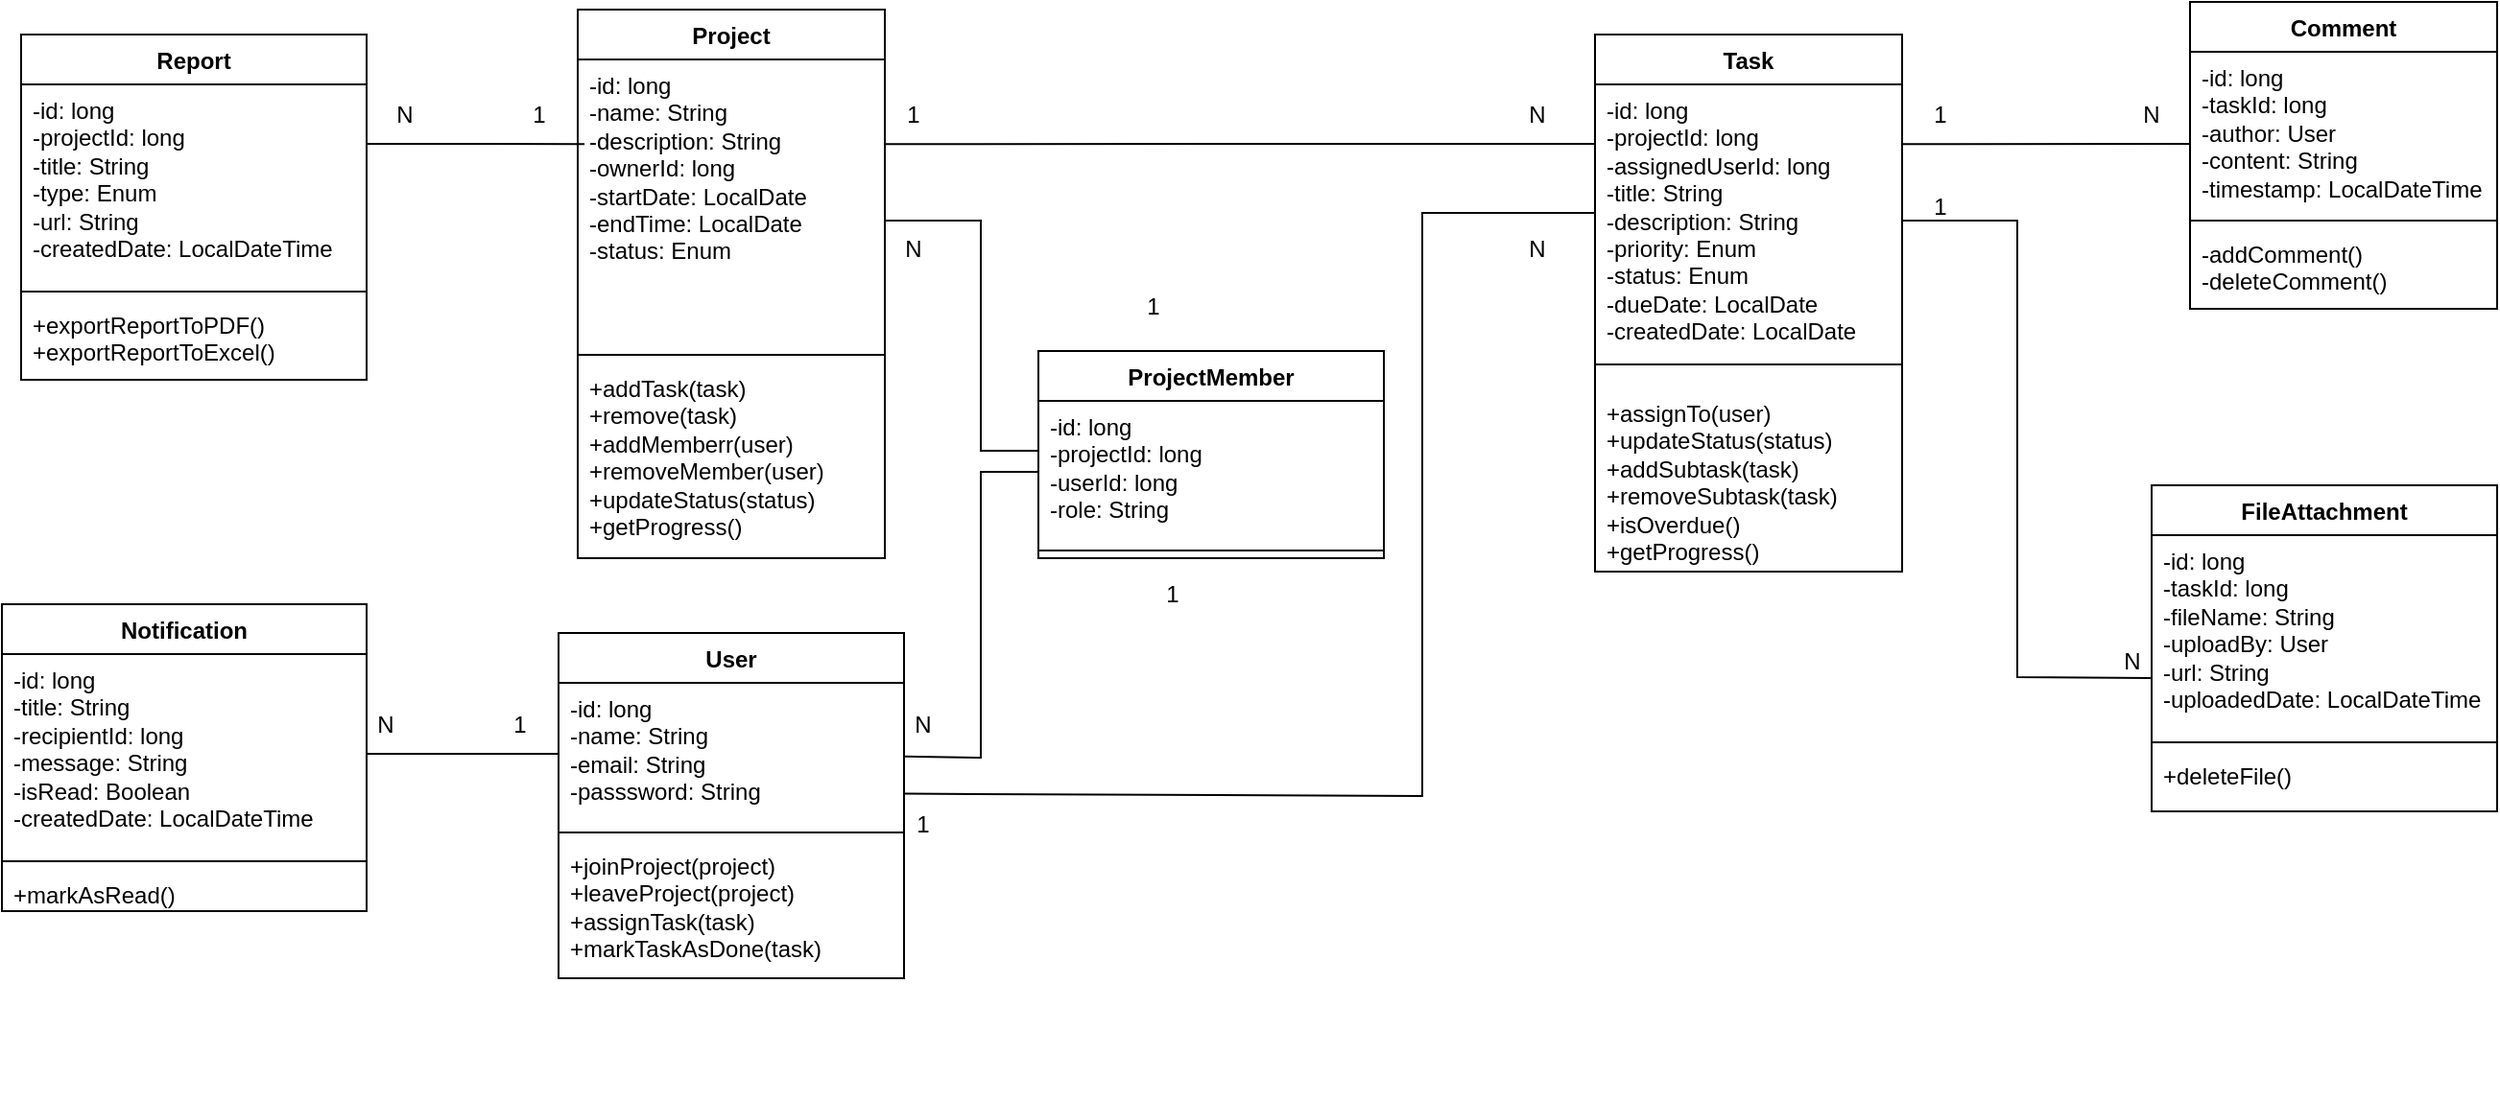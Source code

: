 <mxfile version="27.1.4">
  <diagram id="C5RBs43oDa-KdzZeNtuy" name="Page-1">
    <mxGraphModel dx="2776" dy="925" grid="1" gridSize="10" guides="1" tooltips="1" connect="1" arrows="1" fold="1" page="1" pageScale="1" pageWidth="827" pageHeight="1169" math="0" shadow="0">
      <root>
        <mxCell id="WIyWlLk6GJQsqaUBKTNV-0" />
        <mxCell id="WIyWlLk6GJQsqaUBKTNV-1" parent="WIyWlLk6GJQsqaUBKTNV-0" />
        <mxCell id="zriCwS3uAFaA8U-9Uzes-4" value="Project" style="swimlane;fontStyle=1;align=center;verticalAlign=top;childLayout=stackLayout;horizontal=1;startSize=26;horizontalStack=0;resizeParent=1;resizeParentMax=0;resizeLast=0;collapsible=1;marginBottom=0;whiteSpace=wrap;html=1;" parent="WIyWlLk6GJQsqaUBKTNV-1" vertex="1">
          <mxGeometry x="-470" y="10" width="160" height="286" as="geometry" />
        </mxCell>
        <mxCell id="zriCwS3uAFaA8U-9Uzes-5" value="-id: long&lt;div&gt;-name: String&lt;/div&gt;&lt;div&gt;-description: String&lt;/div&gt;&lt;div&gt;-ownerId: long&lt;/div&gt;&lt;div&gt;-startDate: LocalDate&lt;/div&gt;&lt;div&gt;-endTime: LocalDate&lt;/div&gt;&lt;div&gt;-status: Enum&lt;/div&gt;&lt;div&gt;&lt;br&gt;&lt;/div&gt;" style="text;strokeColor=none;fillColor=none;align=left;verticalAlign=top;spacingLeft=4;spacingRight=4;overflow=hidden;rotatable=0;points=[[0,0.5],[1,0.5]];portConstraint=eastwest;whiteSpace=wrap;html=1;" parent="zriCwS3uAFaA8U-9Uzes-4" vertex="1">
          <mxGeometry y="26" width="160" height="150" as="geometry" />
        </mxCell>
        <mxCell id="zriCwS3uAFaA8U-9Uzes-6" value="" style="line;strokeWidth=1;fillColor=none;align=left;verticalAlign=middle;spacingTop=-1;spacingLeft=3;spacingRight=3;rotatable=0;labelPosition=right;points=[];portConstraint=eastwest;strokeColor=inherit;" parent="zriCwS3uAFaA8U-9Uzes-4" vertex="1">
          <mxGeometry y="176" width="160" height="8" as="geometry" />
        </mxCell>
        <mxCell id="zriCwS3uAFaA8U-9Uzes-7" value="+addTask(task)&lt;div&gt;+remove(task)&lt;/div&gt;&lt;div&gt;+addMemberr(user)&lt;/div&gt;&lt;div&gt;+removeMember(user)&lt;/div&gt;&lt;div&gt;+updateStatus(status)&lt;/div&gt;&lt;div&gt;+getProgress()&lt;/div&gt;" style="text;strokeColor=none;fillColor=none;align=left;verticalAlign=top;spacingLeft=4;spacingRight=4;overflow=hidden;rotatable=0;points=[[0,0.5],[1,0.5]];portConstraint=eastwest;whiteSpace=wrap;html=1;" parent="zriCwS3uAFaA8U-9Uzes-4" vertex="1">
          <mxGeometry y="184" width="160" height="102" as="geometry" />
        </mxCell>
        <mxCell id="zriCwS3uAFaA8U-9Uzes-8" value="Task" style="swimlane;fontStyle=1;align=center;verticalAlign=top;childLayout=stackLayout;horizontal=1;startSize=26;horizontalStack=0;resizeParent=1;resizeParentMax=0;resizeLast=0;collapsible=1;marginBottom=0;whiteSpace=wrap;html=1;" parent="WIyWlLk6GJQsqaUBKTNV-1" vertex="1">
          <mxGeometry x="60" y="23" width="160" height="280" as="geometry" />
        </mxCell>
        <mxCell id="zriCwS3uAFaA8U-9Uzes-9" value="-id: long&lt;div&gt;-projectId: long&lt;/div&gt;&lt;div&gt;-assignedUserId: long&lt;br&gt;&lt;div&gt;-title: String&lt;/div&gt;&lt;div&gt;-description: String&lt;/div&gt;&lt;div&gt;&lt;span style=&quot;background-color: transparent; color: light-dark(rgb(0, 0, 0), rgb(255, 255, 255));&quot;&gt;-priority: Enum&lt;/span&gt;&lt;/div&gt;&lt;div&gt;-status: Enum&lt;/div&gt;&lt;div&gt;-dueDate:&amp;nbsp;&lt;span style=&quot;background-color: transparent; color: light-dark(rgb(0, 0, 0), rgb(255, 255, 255));&quot;&gt;LocalDate&lt;/span&gt;&lt;/div&gt;&lt;div&gt;-createdDate:&amp;nbsp;&lt;span style=&quot;background-color: transparent; color: light-dark(rgb(0, 0, 0), rgb(255, 255, 255));&quot;&gt;LocalDate&lt;/span&gt;&lt;/div&gt;&lt;div&gt;-updateDate:&amp;nbsp;&lt;span style=&quot;background-color: transparent; color: light-dark(rgb(0, 0, 0), rgb(255, 255, 255));&quot;&gt;LocalDate&lt;/span&gt;&lt;/div&gt;&lt;div&gt;&lt;br&gt;&lt;/div&gt;&lt;/div&gt;" style="text;strokeColor=none;fillColor=none;align=left;verticalAlign=top;spacingLeft=4;spacingRight=4;overflow=hidden;rotatable=0;points=[[0,0.5],[1,0.5]];portConstraint=eastwest;whiteSpace=wrap;html=1;" parent="zriCwS3uAFaA8U-9Uzes-8" vertex="1">
          <mxGeometry y="26" width="160" height="134" as="geometry" />
        </mxCell>
        <mxCell id="zriCwS3uAFaA8U-9Uzes-10" value="" style="line;strokeWidth=1;fillColor=none;align=left;verticalAlign=middle;spacingTop=-1;spacingLeft=3;spacingRight=3;rotatable=0;labelPosition=right;points=[];portConstraint=eastwest;strokeColor=inherit;" parent="zriCwS3uAFaA8U-9Uzes-8" vertex="1">
          <mxGeometry y="160" width="160" height="24" as="geometry" />
        </mxCell>
        <mxCell id="zriCwS3uAFaA8U-9Uzes-16" value="+assignTo(user)&lt;div&gt;+updateStatus(status)&lt;/div&gt;&lt;div&gt;+addSubtask(task)&lt;/div&gt;&lt;div&gt;+removeSubtask(task)&lt;/div&gt;&lt;div&gt;+isOverdue()&lt;/div&gt;&lt;div&gt;+getProgress()&lt;/div&gt;" style="text;strokeColor=none;fillColor=none;align=left;verticalAlign=top;spacingLeft=4;spacingRight=4;overflow=hidden;rotatable=0;points=[[0,0.5],[1,0.5]];portConstraint=eastwest;whiteSpace=wrap;html=1;" parent="zriCwS3uAFaA8U-9Uzes-8" vertex="1">
          <mxGeometry y="184" width="160" height="96" as="geometry" />
        </mxCell>
        <mxCell id="zriCwS3uAFaA8U-9Uzes-13" value="&lt;span style=&quot;color: rgba(0, 0, 0, 0); font-family: monospace; font-size: 0px; text-align: start;&quot;&gt;%3CmxGraphModel%3E%3Croot%3E%3CmxCell%20id%3D%220%22%2F%3E%3CmxCell%20id%3D%221%22%20parent%3D%220%22%2F%3E%3CmxCell%20id%3D%222%22%20value%3D%22%2B%20assignTo(user)%26lt%3Bdiv%26gt%3B%2BupdateStatus(status)%26lt%3B%2Fdiv%26gt%3B%26lt%3Bdiv%26gt%3B%2BaddSubtask(task)%26lt%3B%2Fdiv%26gt%3B%26lt%3Bdiv%26gt%3B%2BremoveSubtask(task)%26lt%3B%2Fdiv%26gt%3B%26lt%3Bdiv%26gt%3B%2BisOverdue()%26lt%3B%2Fdiv%26gt%3B%26lt%3Bdiv%26gt%3B%2BgetProgress()%26lt%3B%2Fdiv%26gt%3B%22%20style%3D%22text%3BstrokeColor%3Dnone%3BfillColor%3Dnone%3Balign%3Dleft%3BverticalAlign%3Dtop%3BspacingLeft%3D4%3BspacingRight%3D4%3Boverflow%3Dhidden%3Brotatable%3D0%3Bpoints%3D%5B%5B0%2C0.5%5D%2C%5B1%2C0.5%5D%5D%3BportConstraint%3Deastwest%3BwhiteSpace%3Dwrap%3Bhtml%3D1%3B%22%20vertex%3D%221%22%20parent%3D%221%22%3E%3CmxGeometry%20x%3D%22-50%22%20y%3D%22594%22%20width%3D%22160%22%20height%3D%2284%22%20as%3D%22geometry%22%2F%3E%3C%2FmxCell%3E%3C%2Froot%3E%3C%2FmxGraphModel%3E&lt;/span&gt;" style="text;html=1;align=center;verticalAlign=middle;resizable=0;points=[];autosize=1;strokeColor=none;fillColor=none;" parent="WIyWlLk6GJQsqaUBKTNV-1" vertex="1">
          <mxGeometry x="-20" y="548" width="20" height="30" as="geometry" />
        </mxCell>
        <mxCell id="zriCwS3uAFaA8U-9Uzes-18" value="User" style="swimlane;fontStyle=1;align=center;verticalAlign=top;childLayout=stackLayout;horizontal=1;startSize=26;horizontalStack=0;resizeParent=1;resizeParentMax=0;resizeLast=0;collapsible=1;marginBottom=0;whiteSpace=wrap;html=1;" parent="WIyWlLk6GJQsqaUBKTNV-1" vertex="1">
          <mxGeometry x="-480" y="335" width="180" height="180" as="geometry" />
        </mxCell>
        <mxCell id="zriCwS3uAFaA8U-9Uzes-19" value="-id: long&lt;div&gt;&lt;span style=&quot;background-color: transparent; color: light-dark(rgb(0, 0, 0), rgb(255, 255, 255));&quot;&gt;-name: String&lt;/span&gt;&lt;div&gt;-email: String&lt;/div&gt;&lt;div&gt;-passsword: String&lt;/div&gt;&lt;/div&gt;" style="text;strokeColor=none;fillColor=none;align=left;verticalAlign=top;spacingLeft=4;spacingRight=4;overflow=hidden;rotatable=0;points=[[0,0.5],[1,0.5]];portConstraint=eastwest;whiteSpace=wrap;html=1;" parent="zriCwS3uAFaA8U-9Uzes-18" vertex="1">
          <mxGeometry y="26" width="180" height="74" as="geometry" />
        </mxCell>
        <mxCell id="zriCwS3uAFaA8U-9Uzes-20" value="" style="line;strokeWidth=1;fillColor=none;align=left;verticalAlign=middle;spacingTop=-1;spacingLeft=3;spacingRight=3;rotatable=0;labelPosition=right;points=[];portConstraint=eastwest;strokeColor=inherit;" parent="zriCwS3uAFaA8U-9Uzes-18" vertex="1">
          <mxGeometry y="100" width="180" height="8" as="geometry" />
        </mxCell>
        <mxCell id="zriCwS3uAFaA8U-9Uzes-21" value="+joinProject(project)&lt;div&gt;+leaveProject(project)&lt;/div&gt;&lt;div&gt;&lt;span style=&quot;background-color: transparent; color: light-dark(rgb(0, 0, 0), rgb(255, 255, 255));&quot;&gt;+assignTask(task)&lt;/span&gt;&lt;/div&gt;&lt;div&gt;+markTaskAsDone(task)&lt;/div&gt;" style="text;strokeColor=none;fillColor=none;align=left;verticalAlign=top;spacingLeft=4;spacingRight=4;overflow=hidden;rotatable=0;points=[[0,0.5],[1,0.5]];portConstraint=eastwest;whiteSpace=wrap;html=1;" parent="zriCwS3uAFaA8U-9Uzes-18" vertex="1">
          <mxGeometry y="108" width="180" height="72" as="geometry" />
        </mxCell>
        <mxCell id="zriCwS3uAFaA8U-9Uzes-22" value="Comment" style="swimlane;fontStyle=1;align=center;verticalAlign=top;childLayout=stackLayout;horizontal=1;startSize=26;horizontalStack=0;resizeParent=1;resizeParentMax=0;resizeLast=0;collapsible=1;marginBottom=0;whiteSpace=wrap;html=1;" parent="WIyWlLk6GJQsqaUBKTNV-1" vertex="1">
          <mxGeometry x="370" y="6" width="160" height="160" as="geometry" />
        </mxCell>
        <mxCell id="zriCwS3uAFaA8U-9Uzes-23" value="-id: long&lt;div&gt;-taskId: long&lt;br&gt;&lt;div&gt;-author: User&lt;/div&gt;&lt;div&gt;-content: String&lt;/div&gt;&lt;div&gt;-timestamp:&amp;nbsp;&lt;span style=&quot;background-color: transparent; color: light-dark(rgb(0, 0, 0), rgb(255, 255, 255));&quot;&gt;LocalDateTime&lt;/span&gt;&lt;/div&gt;&lt;div&gt;&lt;br&gt;&lt;/div&gt;&lt;/div&gt;" style="text;strokeColor=none;fillColor=none;align=left;verticalAlign=top;spacingLeft=4;spacingRight=4;overflow=hidden;rotatable=0;points=[[0,0.5],[1,0.5]];portConstraint=eastwest;whiteSpace=wrap;html=1;" parent="zriCwS3uAFaA8U-9Uzes-22" vertex="1">
          <mxGeometry y="26" width="160" height="84" as="geometry" />
        </mxCell>
        <mxCell id="zriCwS3uAFaA8U-9Uzes-24" value="" style="line;strokeWidth=1;fillColor=none;align=left;verticalAlign=middle;spacingTop=-1;spacingLeft=3;spacingRight=3;rotatable=0;labelPosition=right;points=[];portConstraint=eastwest;strokeColor=inherit;" parent="zriCwS3uAFaA8U-9Uzes-22" vertex="1">
          <mxGeometry y="110" width="160" height="8" as="geometry" />
        </mxCell>
        <mxCell id="zriCwS3uAFaA8U-9Uzes-25" value="-addComment()&lt;div&gt;-deleteComment()&lt;/div&gt;" style="text;strokeColor=none;fillColor=none;align=left;verticalAlign=top;spacingLeft=4;spacingRight=4;overflow=hidden;rotatable=0;points=[[0,0.5],[1,0.5]];portConstraint=eastwest;whiteSpace=wrap;html=1;" parent="zriCwS3uAFaA8U-9Uzes-22" vertex="1">
          <mxGeometry y="118" width="160" height="42" as="geometry" />
        </mxCell>
        <mxCell id="zriCwS3uAFaA8U-9Uzes-32" value="FileAttachment" style="swimlane;fontStyle=1;align=center;verticalAlign=top;childLayout=stackLayout;horizontal=1;startSize=26;horizontalStack=0;resizeParent=1;resizeParentMax=0;resizeLast=0;collapsible=1;marginBottom=0;whiteSpace=wrap;html=1;" parent="WIyWlLk6GJQsqaUBKTNV-1" vertex="1">
          <mxGeometry x="350" y="258" width="180" height="170" as="geometry" />
        </mxCell>
        <mxCell id="zriCwS3uAFaA8U-9Uzes-33" value="-id: long&lt;div&gt;-taskId: long&lt;br&gt;&lt;div&gt;&lt;span style=&quot;background-color: transparent; color: light-dark(rgb(0, 0, 0), rgb(255, 255, 255));&quot;&gt;-fileName: String&lt;/span&gt;&lt;/div&gt;&lt;div&gt;&lt;span style=&quot;background-color: transparent; color: light-dark(rgb(0, 0, 0), rgb(255, 255, 255));&quot;&gt;-uploadBy: User&lt;/span&gt;&lt;/div&gt;&lt;div&gt;-url: String&lt;/div&gt;&lt;div&gt;-uploadedDate:&amp;nbsp;&lt;span style=&quot;background-color: transparent; color: light-dark(rgb(0, 0, 0), rgb(255, 255, 255));&quot;&gt;LocalDateTime&lt;/span&gt;&lt;/div&gt;&lt;div&gt;&lt;br&gt;&lt;/div&gt;&lt;/div&gt;" style="text;strokeColor=none;fillColor=none;align=left;verticalAlign=top;spacingLeft=4;spacingRight=4;overflow=hidden;rotatable=0;points=[[0,0.5],[1,0.5]];portConstraint=eastwest;whiteSpace=wrap;html=1;" parent="zriCwS3uAFaA8U-9Uzes-32" vertex="1">
          <mxGeometry y="26" width="180" height="104" as="geometry" />
        </mxCell>
        <mxCell id="zriCwS3uAFaA8U-9Uzes-34" value="" style="line;strokeWidth=1;fillColor=none;align=left;verticalAlign=middle;spacingTop=-1;spacingLeft=3;spacingRight=3;rotatable=0;labelPosition=right;points=[];portConstraint=eastwest;strokeColor=inherit;" parent="zriCwS3uAFaA8U-9Uzes-32" vertex="1">
          <mxGeometry y="130" width="180" height="8" as="geometry" />
        </mxCell>
        <mxCell id="zriCwS3uAFaA8U-9Uzes-35" value="+deleteFile()" style="text;strokeColor=none;fillColor=none;align=left;verticalAlign=top;spacingLeft=4;spacingRight=4;overflow=hidden;rotatable=0;points=[[0,0.5],[1,0.5]];portConstraint=eastwest;whiteSpace=wrap;html=1;" parent="zriCwS3uAFaA8U-9Uzes-32" vertex="1">
          <mxGeometry y="138" width="180" height="32" as="geometry" />
        </mxCell>
        <mxCell id="zriCwS3uAFaA8U-9Uzes-28" value="Notification" style="swimlane;fontStyle=1;align=center;verticalAlign=top;childLayout=stackLayout;horizontal=1;startSize=26;horizontalStack=0;resizeParent=1;resizeParentMax=0;resizeLast=0;collapsible=1;marginBottom=0;whiteSpace=wrap;html=1;" parent="WIyWlLk6GJQsqaUBKTNV-1" vertex="1">
          <mxGeometry x="-770" y="320" width="190" height="160" as="geometry" />
        </mxCell>
        <mxCell id="zriCwS3uAFaA8U-9Uzes-29" value="-id: long&lt;br&gt;-title: String&lt;br&gt;&lt;div&gt;&lt;span style=&quot;background-color: transparent; color: light-dark(rgb(0, 0, 0), rgb(255, 255, 255));&quot;&gt;-recipientId: long&lt;/span&gt;&lt;/div&gt;&lt;div&gt;-message: String&lt;/div&gt;&lt;div&gt;-isRead: Boolean&lt;/div&gt;&lt;div&gt;-createdDate:&amp;nbsp;&lt;span style=&quot;background-color: transparent; color: light-dark(rgb(0, 0, 0), rgb(255, 255, 255));&quot;&gt;LocalDateTime&lt;/span&gt;&lt;/div&gt;&lt;div&gt;&lt;br&gt;&lt;/div&gt;" style="text;strokeColor=none;fillColor=none;align=left;verticalAlign=top;spacingLeft=4;spacingRight=4;overflow=hidden;rotatable=0;points=[[0,0.5],[1,0.5]];portConstraint=eastwest;whiteSpace=wrap;html=1;" parent="zriCwS3uAFaA8U-9Uzes-28" vertex="1">
          <mxGeometry y="26" width="190" height="104" as="geometry" />
        </mxCell>
        <mxCell id="zriCwS3uAFaA8U-9Uzes-30" value="" style="line;strokeWidth=1;fillColor=none;align=left;verticalAlign=middle;spacingTop=-1;spacingLeft=3;spacingRight=3;rotatable=0;labelPosition=right;points=[];portConstraint=eastwest;strokeColor=inherit;" parent="zriCwS3uAFaA8U-9Uzes-28" vertex="1">
          <mxGeometry y="130" width="190" height="8" as="geometry" />
        </mxCell>
        <mxCell id="zriCwS3uAFaA8U-9Uzes-31" value="+markAsRead()" style="text;strokeColor=none;fillColor=none;align=left;verticalAlign=top;spacingLeft=4;spacingRight=4;overflow=hidden;rotatable=0;points=[[0,0.5],[1,0.5]];portConstraint=eastwest;whiteSpace=wrap;html=1;" parent="zriCwS3uAFaA8U-9Uzes-28" vertex="1">
          <mxGeometry y="138" width="190" height="22" as="geometry" />
        </mxCell>
        <mxCell id="zriCwS3uAFaA8U-9Uzes-49" value="N" style="text;strokeColor=none;align=center;fillColor=none;html=1;verticalAlign=middle;whiteSpace=wrap;rounded=0;" parent="WIyWlLk6GJQsqaUBKTNV-1" vertex="1">
          <mxGeometry x="-325" y="368" width="70" height="30" as="geometry" />
        </mxCell>
        <mxCell id="zriCwS3uAFaA8U-9Uzes-50" value="N" style="text;strokeColor=none;align=center;fillColor=none;html=1;verticalAlign=middle;whiteSpace=wrap;rounded=0;" parent="WIyWlLk6GJQsqaUBKTNV-1" vertex="1">
          <mxGeometry y="50" width="60" height="30" as="geometry" />
        </mxCell>
        <mxCell id="zriCwS3uAFaA8U-9Uzes-52" value="1" style="text;strokeColor=none;align=center;fillColor=none;html=1;verticalAlign=middle;whiteSpace=wrap;rounded=0;" parent="WIyWlLk6GJQsqaUBKTNV-1" vertex="1">
          <mxGeometry x="-325" y="50" width="60" height="30" as="geometry" />
        </mxCell>
        <mxCell id="zriCwS3uAFaA8U-9Uzes-53" value="1" style="text;strokeColor=none;align=center;fillColor=none;html=1;verticalAlign=middle;whiteSpace=wrap;rounded=0;" parent="WIyWlLk6GJQsqaUBKTNV-1" vertex="1">
          <mxGeometry x="-320" y="420" width="60" height="30" as="geometry" />
        </mxCell>
        <mxCell id="zriCwS3uAFaA8U-9Uzes-60" value="1" style="text;strokeColor=none;align=center;fillColor=none;html=1;verticalAlign=middle;whiteSpace=wrap;rounded=0;" parent="WIyWlLk6GJQsqaUBKTNV-1" vertex="1">
          <mxGeometry x="-530" y="368" width="60" height="30" as="geometry" />
        </mxCell>
        <mxCell id="zriCwS3uAFaA8U-9Uzes-62" value="N" style="text;strokeColor=none;align=center;fillColor=none;html=1;verticalAlign=middle;whiteSpace=wrap;rounded=0;" parent="WIyWlLk6GJQsqaUBKTNV-1" vertex="1">
          <mxGeometry x="-600" y="368" width="60" height="30" as="geometry" />
        </mxCell>
        <mxCell id="zriCwS3uAFaA8U-9Uzes-63" value="1" style="text;strokeColor=none;align=center;fillColor=none;html=1;verticalAlign=middle;whiteSpace=wrap;rounded=0;" parent="WIyWlLk6GJQsqaUBKTNV-1" vertex="1">
          <mxGeometry x="210" y="98" width="60" height="30" as="geometry" />
        </mxCell>
        <mxCell id="zriCwS3uAFaA8U-9Uzes-64" value="1" style="text;strokeColor=none;align=center;fillColor=none;html=1;verticalAlign=middle;whiteSpace=wrap;rounded=0;" parent="WIyWlLk6GJQsqaUBKTNV-1" vertex="1">
          <mxGeometry x="210" y="50" width="60" height="30" as="geometry" />
        </mxCell>
        <mxCell id="zriCwS3uAFaA8U-9Uzes-65" value="N" style="text;strokeColor=none;align=center;fillColor=none;html=1;verticalAlign=middle;whiteSpace=wrap;rounded=0;" parent="WIyWlLk6GJQsqaUBKTNV-1" vertex="1">
          <mxGeometry x="-590" y="50" width="60" height="30" as="geometry" />
        </mxCell>
        <mxCell id="zriCwS3uAFaA8U-9Uzes-66" value="N" style="text;strokeColor=none;align=center;fillColor=none;html=1;verticalAlign=middle;whiteSpace=wrap;rounded=0;" parent="WIyWlLk6GJQsqaUBKTNV-1" vertex="1">
          <mxGeometry x="310" y="335" width="60" height="30" as="geometry" />
        </mxCell>
        <mxCell id="zriCwS3uAFaA8U-9Uzes-67" value="N" style="text;strokeColor=none;align=center;fillColor=none;html=1;verticalAlign=middle;whiteSpace=wrap;rounded=0;" parent="WIyWlLk6GJQsqaUBKTNV-1" vertex="1">
          <mxGeometry x="-325" y="120" width="60" height="30" as="geometry" />
        </mxCell>
        <mxCell id="zriCwS3uAFaA8U-9Uzes-68" value="N" style="text;strokeColor=none;align=center;fillColor=none;html=1;verticalAlign=middle;whiteSpace=wrap;rounded=0;" parent="WIyWlLk6GJQsqaUBKTNV-1" vertex="1">
          <mxGeometry y="120" width="60" height="30" as="geometry" />
        </mxCell>
        <mxCell id="qzhDH7qxnKS3ORFJ7gpC-5" value="ProjectMember" style="swimlane;fontStyle=1;align=center;verticalAlign=top;childLayout=stackLayout;horizontal=1;startSize=26;horizontalStack=0;resizeParent=1;resizeParentMax=0;resizeLast=0;collapsible=1;marginBottom=0;whiteSpace=wrap;html=1;" parent="WIyWlLk6GJQsqaUBKTNV-1" vertex="1">
          <mxGeometry x="-230" y="188" width="180" height="108" as="geometry" />
        </mxCell>
        <mxCell id="qzhDH7qxnKS3ORFJ7gpC-6" value="-id: long&lt;div&gt;-projectId: long&lt;/div&gt;&lt;div&gt;-userId: long&lt;/div&gt;&lt;div&gt;-role: String&lt;/div&gt;" style="text;strokeColor=none;fillColor=none;align=left;verticalAlign=top;spacingLeft=4;spacingRight=4;overflow=hidden;rotatable=0;points=[[0,0.5],[1,0.5]];portConstraint=eastwest;whiteSpace=wrap;html=1;" parent="qzhDH7qxnKS3ORFJ7gpC-5" vertex="1">
          <mxGeometry y="26" width="180" height="74" as="geometry" />
        </mxCell>
        <mxCell id="qzhDH7qxnKS3ORFJ7gpC-7" value="" style="line;strokeWidth=1;fillColor=none;align=left;verticalAlign=middle;spacingTop=-1;spacingLeft=3;spacingRight=3;rotatable=0;labelPosition=right;points=[];portConstraint=eastwest;strokeColor=inherit;" parent="qzhDH7qxnKS3ORFJ7gpC-5" vertex="1">
          <mxGeometry y="100" width="180" height="8" as="geometry" />
        </mxCell>
        <mxCell id="qzhDH7qxnKS3ORFJ7gpC-11" value="1" style="text;strokeColor=none;align=center;fillColor=none;html=1;verticalAlign=middle;whiteSpace=wrap;rounded=0;" parent="WIyWlLk6GJQsqaUBKTNV-1" vertex="1">
          <mxGeometry x="-200" y="150" width="60" height="30" as="geometry" />
        </mxCell>
        <mxCell id="qzhDH7qxnKS3ORFJ7gpC-13" value="1" style="text;strokeColor=none;align=center;fillColor=none;html=1;verticalAlign=middle;whiteSpace=wrap;rounded=0;" parent="WIyWlLk6GJQsqaUBKTNV-1" vertex="1">
          <mxGeometry x="-190" y="300" width="60" height="30" as="geometry" />
        </mxCell>
        <mxCell id="qzhDH7qxnKS3ORFJ7gpC-18" value="Report" style="swimlane;fontStyle=1;align=center;verticalAlign=top;childLayout=stackLayout;horizontal=1;startSize=26;horizontalStack=0;resizeParent=1;resizeParentMax=0;resizeLast=0;collapsible=1;marginBottom=0;whiteSpace=wrap;html=1;" parent="WIyWlLk6GJQsqaUBKTNV-1" vertex="1">
          <mxGeometry x="-760" y="23" width="180" height="180" as="geometry" />
        </mxCell>
        <mxCell id="qzhDH7qxnKS3ORFJ7gpC-19" value="-id: long&lt;div&gt;-projectId: long&lt;br&gt;&lt;div&gt;&lt;span style=&quot;background-color: transparent; color: light-dark(rgb(0, 0, 0), rgb(255, 255, 255));&quot;&gt;-title: String&lt;/span&gt;&lt;/div&gt;&lt;div&gt;&lt;span style=&quot;background-color: transparent; color: light-dark(rgb(0, 0, 0), rgb(255, 255, 255));&quot;&gt;-type: Enum&lt;/span&gt;&lt;/div&gt;&lt;div&gt;-url: String&lt;/div&gt;&lt;div&gt;-createdDate:&amp;nbsp;&lt;span style=&quot;background-color: transparent; color: light-dark(rgb(0, 0, 0), rgb(255, 255, 255));&quot;&gt;LocalDateTime&lt;/span&gt;&lt;/div&gt;&lt;div&gt;&lt;br&gt;&lt;/div&gt;&lt;/div&gt;" style="text;strokeColor=none;fillColor=none;align=left;verticalAlign=top;spacingLeft=4;spacingRight=4;overflow=hidden;rotatable=0;points=[[0,0.5],[1,0.5]];portConstraint=eastwest;whiteSpace=wrap;html=1;" parent="qzhDH7qxnKS3ORFJ7gpC-18" vertex="1">
          <mxGeometry y="26" width="180" height="104" as="geometry" />
        </mxCell>
        <mxCell id="qzhDH7qxnKS3ORFJ7gpC-20" value="" style="line;strokeWidth=1;fillColor=none;align=left;verticalAlign=middle;spacingTop=-1;spacingLeft=3;spacingRight=3;rotatable=0;labelPosition=right;points=[];portConstraint=eastwest;strokeColor=inherit;" parent="qzhDH7qxnKS3ORFJ7gpC-18" vertex="1">
          <mxGeometry y="130" width="180" height="8" as="geometry" />
        </mxCell>
        <mxCell id="qzhDH7qxnKS3ORFJ7gpC-21" value="+exportReportToPDF()&lt;div&gt;&lt;span style=&quot;background-color: transparent; color: light-dark(rgb(0, 0, 0), rgb(255, 255, 255));&quot;&gt;+exportReportToExcel()&lt;/span&gt;&lt;/div&gt;" style="text;strokeColor=none;fillColor=none;align=left;verticalAlign=top;spacingLeft=4;spacingRight=4;overflow=hidden;rotatable=0;points=[[0,0.5],[1,0.5]];portConstraint=eastwest;whiteSpace=wrap;html=1;" parent="qzhDH7qxnKS3ORFJ7gpC-18" vertex="1">
          <mxGeometry y="138" width="180" height="42" as="geometry" />
        </mxCell>
        <mxCell id="qzhDH7qxnKS3ORFJ7gpC-29" value="1" style="text;strokeColor=none;align=center;fillColor=none;html=1;verticalAlign=middle;whiteSpace=wrap;rounded=0;" parent="WIyWlLk6GJQsqaUBKTNV-1" vertex="1">
          <mxGeometry x="-520" y="50" width="60" height="30" as="geometry" />
        </mxCell>
        <mxCell id="qzhDH7qxnKS3ORFJ7gpC-35" value="N" style="text;strokeColor=none;align=center;fillColor=none;html=1;verticalAlign=middle;whiteSpace=wrap;rounded=0;" parent="WIyWlLk6GJQsqaUBKTNV-1" vertex="1">
          <mxGeometry x="320" y="50" width="60" height="30" as="geometry" />
        </mxCell>
        <mxCell id="2Y6EK71iXzM2Wzvk6AMK-2" value="" style="endArrow=none;html=1;rounded=0;" edge="1" parent="WIyWlLk6GJQsqaUBKTNV-1" source="zriCwS3uAFaA8U-9Uzes-29" target="zriCwS3uAFaA8U-9Uzes-19">
          <mxGeometry width="50" height="50" relative="1" as="geometry">
            <mxPoint x="-20" y="430" as="sourcePoint" />
            <mxPoint x="30" y="380" as="targetPoint" />
          </mxGeometry>
        </mxCell>
        <mxCell id="2Y6EK71iXzM2Wzvk6AMK-7" value="" style="endArrow=none;html=1;rounded=0;entryX=0.022;entryY=0.294;entryDx=0;entryDy=0;entryPerimeter=0;" edge="1" parent="WIyWlLk6GJQsqaUBKTNV-1" target="zriCwS3uAFaA8U-9Uzes-5">
          <mxGeometry width="50" height="50" relative="1" as="geometry">
            <mxPoint x="-580" y="80" as="sourcePoint" />
            <mxPoint x="30" y="380" as="targetPoint" />
            <Array as="points">
              <mxPoint x="-520" y="80" />
            </Array>
          </mxGeometry>
        </mxCell>
        <mxCell id="2Y6EK71iXzM2Wzvk6AMK-8" value="" style="endArrow=none;html=1;rounded=0;entryX=1;entryY=1;entryDx=0;entryDy=0;exitX=1;exitY=0.294;exitDx=0;exitDy=0;exitPerimeter=0;" edge="1" parent="WIyWlLk6GJQsqaUBKTNV-1" source="zriCwS3uAFaA8U-9Uzes-5" target="zriCwS3uAFaA8U-9Uzes-50">
          <mxGeometry width="50" height="50" relative="1" as="geometry">
            <mxPoint x="-310" y="63.255" as="sourcePoint" />
            <mxPoint x="60" y="66.745" as="targetPoint" />
          </mxGeometry>
        </mxCell>
        <mxCell id="2Y6EK71iXzM2Wzvk6AMK-9" value="" style="endArrow=none;html=1;rounded=0;" edge="1" parent="WIyWlLk6GJQsqaUBKTNV-1">
          <mxGeometry width="50" height="50" relative="1" as="geometry">
            <mxPoint x="-310" y="120" as="sourcePoint" />
            <mxPoint x="-230" y="240" as="targetPoint" />
            <Array as="points">
              <mxPoint x="-260" y="120" />
              <mxPoint x="-260" y="240" />
            </Array>
          </mxGeometry>
        </mxCell>
        <mxCell id="2Y6EK71iXzM2Wzvk6AMK-10" value="" style="endArrow=none;html=1;rounded=0;entryX=0;entryY=0.5;entryDx=0;entryDy=0;" edge="1" parent="WIyWlLk6GJQsqaUBKTNV-1" source="zriCwS3uAFaA8U-9Uzes-19" target="qzhDH7qxnKS3ORFJ7gpC-6">
          <mxGeometry width="50" height="50" relative="1" as="geometry">
            <mxPoint x="-110" y="320" as="sourcePoint" />
            <mxPoint x="-60" y="270" as="targetPoint" />
            <Array as="points">
              <mxPoint x="-260" y="400" />
              <mxPoint x="-260" y="251" />
            </Array>
          </mxGeometry>
        </mxCell>
        <mxCell id="2Y6EK71iXzM2Wzvk6AMK-11" value="" style="endArrow=none;html=1;rounded=0;exitX=0.998;exitY=0.781;exitDx=0;exitDy=0;exitPerimeter=0;" edge="1" parent="WIyWlLk6GJQsqaUBKTNV-1" source="zriCwS3uAFaA8U-9Uzes-19" target="zriCwS3uAFaA8U-9Uzes-9">
          <mxGeometry width="50" height="50" relative="1" as="geometry">
            <mxPoint x="-280" y="370" as="sourcePoint" />
            <mxPoint x="-230" y="320" as="targetPoint" />
            <Array as="points">
              <mxPoint x="-30" y="420" />
              <mxPoint x="-30" y="116" />
            </Array>
          </mxGeometry>
        </mxCell>
        <mxCell id="2Y6EK71iXzM2Wzvk6AMK-12" value="" style="endArrow=none;html=1;rounded=0;exitX=1.002;exitY=0.232;exitDx=0;exitDy=0;exitPerimeter=0;" edge="1" parent="WIyWlLk6GJQsqaUBKTNV-1" source="zriCwS3uAFaA8U-9Uzes-9">
          <mxGeometry width="50" height="50" relative="1" as="geometry">
            <mxPoint x="410" y="220" as="sourcePoint" />
            <mxPoint x="370" y="80" as="targetPoint" />
          </mxGeometry>
        </mxCell>
        <mxCell id="2Y6EK71iXzM2Wzvk6AMK-13" value="" style="endArrow=none;html=1;rounded=0;entryX=-0.003;entryY=0.716;entryDx=0;entryDy=0;entryPerimeter=0;" edge="1" parent="WIyWlLk6GJQsqaUBKTNV-1" target="zriCwS3uAFaA8U-9Uzes-33">
          <mxGeometry width="50" height="50" relative="1" as="geometry">
            <mxPoint x="220" y="120" as="sourcePoint" />
            <mxPoint x="190" y="120" as="targetPoint" />
            <Array as="points">
              <mxPoint x="280" y="120" />
              <mxPoint x="280" y="358" />
            </Array>
          </mxGeometry>
        </mxCell>
      </root>
    </mxGraphModel>
  </diagram>
</mxfile>
